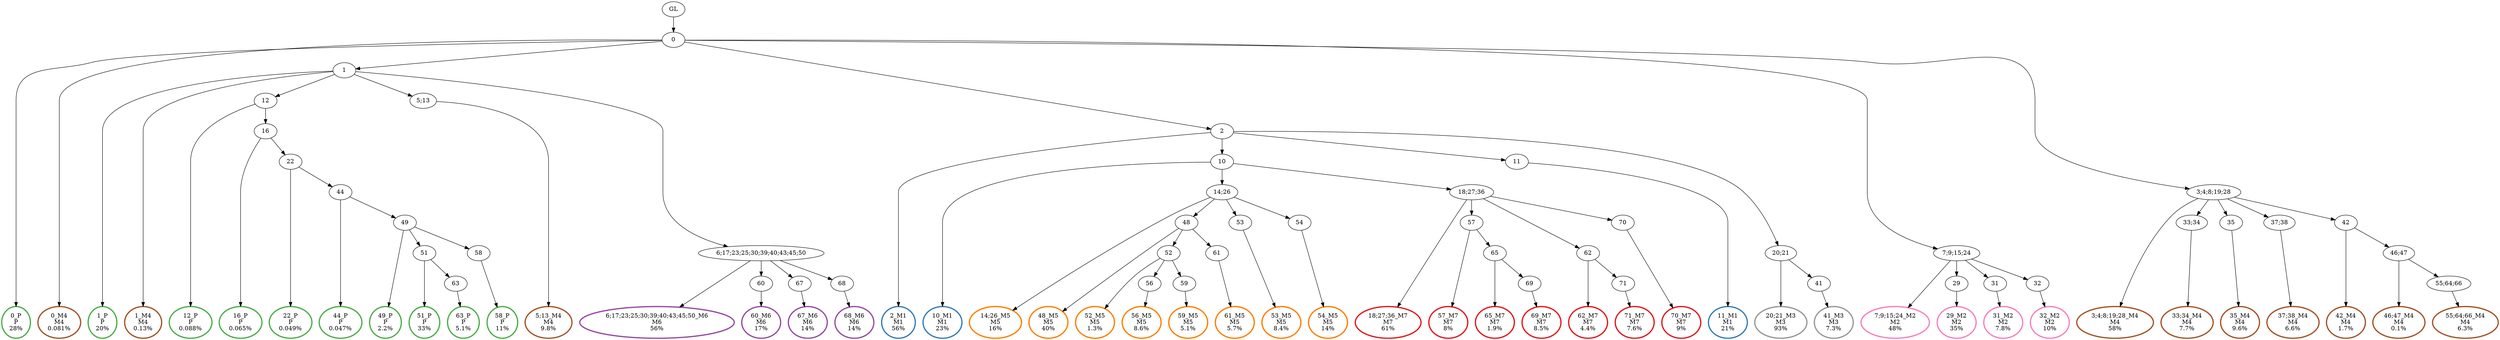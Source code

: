 digraph T {
	{
		rank=same
		92 [penwidth=3,colorscheme=set19,color=3,label="0_P\nP\n28%"]
		90 [penwidth=3,colorscheme=set19,color=3,label="1_P\nP\n20%"]
		88 [penwidth=3,colorscheme=set19,color=3,label="12_P\nP\n0.088%"]
		86 [penwidth=3,colorscheme=set19,color=3,label="16_P\nP\n0.065%"]
		84 [penwidth=3,colorscheme=set19,color=3,label="22_P\nP\n0.049%"]
		82 [penwidth=3,colorscheme=set19,color=3,label="44_P\nP\n0.047%"]
		80 [penwidth=3,colorscheme=set19,color=3,label="49_P\nP\n2.2%"]
		78 [penwidth=3,colorscheme=set19,color=3,label="51_P\nP\n33%"]
		76 [penwidth=3,colorscheme=set19,color=3,label="63_P\nP\n5.1%"]
		74 [penwidth=3,colorscheme=set19,color=3,label="58_P\nP\n11%"]
		72 [penwidth=3,colorscheme=set19,color=2,label="2_M1\nM1\n56%"]
		70 [penwidth=3,colorscheme=set19,color=2,label="10_M1\nM1\n23%"]
		68 [penwidth=3,colorscheme=set19,color=2,label="11_M1\nM1\n21%"]
		66 [penwidth=3,colorscheme=set19,color=8,label="7;9;15;24_M2\nM2\n48%"]
		64 [penwidth=3,colorscheme=set19,color=8,label="29_M2\nM2\n35%"]
		62 [penwidth=3,colorscheme=set19,color=8,label="31_M2\nM2\n7.8%"]
		60 [penwidth=3,colorscheme=set19,color=8,label="32_M2\nM2\n10%"]
		58 [penwidth=3,colorscheme=set19,color=9,label="20;21_M3\nM3\n93%"]
		56 [penwidth=3,colorscheme=set19,color=9,label="41_M3\nM3\n7.3%"]
		55 [penwidth=3,colorscheme=set19,color=7,label="0_M4\nM4\n0.081%"]
		54 [penwidth=3,colorscheme=set19,color=7,label="1_M4\nM4\n0.13%"]
		52 [penwidth=3,colorscheme=set19,color=7,label="5;13_M4\nM4\n9.8%"]
		50 [penwidth=3,colorscheme=set19,color=7,label="3;4;8;19;28_M4\nM4\n58%"]
		48 [penwidth=3,colorscheme=set19,color=7,label="33;34_M4\nM4\n7.7%"]
		46 [penwidth=3,colorscheme=set19,color=7,label="35_M4\nM4\n9.6%"]
		44 [penwidth=3,colorscheme=set19,color=7,label="37;38_M4\nM4\n6.6%"]
		42 [penwidth=3,colorscheme=set19,color=7,label="42_M4\nM4\n1.7%"]
		40 [penwidth=3,colorscheme=set19,color=7,label="46;47_M4\nM4\n0.1%"]
		38 [penwidth=3,colorscheme=set19,color=7,label="55;64;66_M4\nM4\n6.3%"]
		36 [penwidth=3,colorscheme=set19,color=5,label="14;26_M5\nM5\n16%"]
		34 [penwidth=3,colorscheme=set19,color=5,label="48_M5\nM5\n40%"]
		32 [penwidth=3,colorscheme=set19,color=5,label="52_M5\nM5\n1.3%"]
		30 [penwidth=3,colorscheme=set19,color=5,label="56_M5\nM5\n8.6%"]
		28 [penwidth=3,colorscheme=set19,color=5,label="59_M5\nM5\n5.1%"]
		26 [penwidth=3,colorscheme=set19,color=5,label="61_M5\nM5\n5.7%"]
		24 [penwidth=3,colorscheme=set19,color=5,label="53_M5\nM5\n8.4%"]
		22 [penwidth=3,colorscheme=set19,color=5,label="54_M5\nM5\n14%"]
		20 [penwidth=3,colorscheme=set19,color=4,label="6;17;23;25;30;39;40;43;45;50_M6\nM6\n56%"]
		18 [penwidth=3,colorscheme=set19,color=4,label="60_M6\nM6\n17%"]
		16 [penwidth=3,colorscheme=set19,color=4,label="67_M6\nM6\n14%"]
		14 [penwidth=3,colorscheme=set19,color=4,label="68_M6\nM6\n14%"]
		12 [penwidth=3,colorscheme=set19,color=1,label="18;27;36_M7\nM7\n61%"]
		10 [penwidth=3,colorscheme=set19,color=1,label="57_M7\nM7\n8%"]
		8 [penwidth=3,colorscheme=set19,color=1,label="65_M7\nM7\n1.9%"]
		6 [penwidth=3,colorscheme=set19,color=1,label="69_M7\nM7\n8.5%"]
		4 [penwidth=3,colorscheme=set19,color=1,label="62_M7\nM7\n4.4%"]
		2 [penwidth=3,colorscheme=set19,color=1,label="71_M7\nM7\n7.6%"]
		0 [penwidth=3,colorscheme=set19,color=1,label="70_M7\nM7\n9%"]
	}
	94 [label="GL"]
	93 [label="0"]
	91 [label="1"]
	89 [label="12"]
	87 [label="16"]
	85 [label="22"]
	83 [label="44"]
	81 [label="49"]
	79 [label="51"]
	77 [label="63"]
	75 [label="58"]
	73 [label="2"]
	71 [label="10"]
	69 [label="11"]
	67 [label="7;9;15;24"]
	65 [label="29"]
	63 [label="31"]
	61 [label="32"]
	59 [label="20;21"]
	57 [label="41"]
	53 [label="5;13"]
	51 [label="3;4;8;19;28"]
	49 [label="33;34"]
	47 [label="35"]
	45 [label="37;38"]
	43 [label="42"]
	41 [label="46;47"]
	39 [label="55;64;66"]
	37 [label="14;26"]
	35 [label="48"]
	33 [label="52"]
	31 [label="56"]
	29 [label="59"]
	27 [label="61"]
	25 [label="53"]
	23 [label="54"]
	21 [label="6;17;23;25;30;39;40;43;45;50"]
	19 [label="60"]
	17 [label="67"]
	15 [label="68"]
	13 [label="18;27;36"]
	11 [label="57"]
	9 [label="65"]
	7 [label="69"]
	5 [label="62"]
	3 [label="71"]
	1 [label="70"]
	94 -> 93
	93 -> 92
	93 -> 91
	93 -> 73
	93 -> 67
	93 -> 55
	93 -> 51
	91 -> 90
	91 -> 89
	91 -> 54
	91 -> 53
	91 -> 21
	89 -> 88
	89 -> 87
	87 -> 86
	87 -> 85
	85 -> 84
	85 -> 83
	83 -> 82
	83 -> 81
	81 -> 80
	81 -> 79
	81 -> 75
	79 -> 78
	79 -> 77
	77 -> 76
	75 -> 74
	73 -> 72
	73 -> 71
	73 -> 69
	73 -> 59
	71 -> 70
	71 -> 37
	71 -> 13
	69 -> 68
	67 -> 66
	67 -> 65
	67 -> 63
	67 -> 61
	65 -> 64
	63 -> 62
	61 -> 60
	59 -> 58
	59 -> 57
	57 -> 56
	53 -> 52
	51 -> 50
	51 -> 49
	51 -> 47
	51 -> 45
	51 -> 43
	49 -> 48
	47 -> 46
	45 -> 44
	43 -> 42
	43 -> 41
	41 -> 40
	41 -> 39
	39 -> 38
	37 -> 36
	37 -> 35
	37 -> 25
	37 -> 23
	35 -> 34
	35 -> 33
	35 -> 27
	33 -> 32
	33 -> 31
	33 -> 29
	31 -> 30
	29 -> 28
	27 -> 26
	25 -> 24
	23 -> 22
	21 -> 20
	21 -> 19
	21 -> 17
	21 -> 15
	19 -> 18
	17 -> 16
	15 -> 14
	13 -> 12
	13 -> 11
	13 -> 5
	13 -> 1
	11 -> 10
	11 -> 9
	9 -> 8
	9 -> 7
	7 -> 6
	5 -> 4
	5 -> 3
	3 -> 2
	1 -> 0
}
